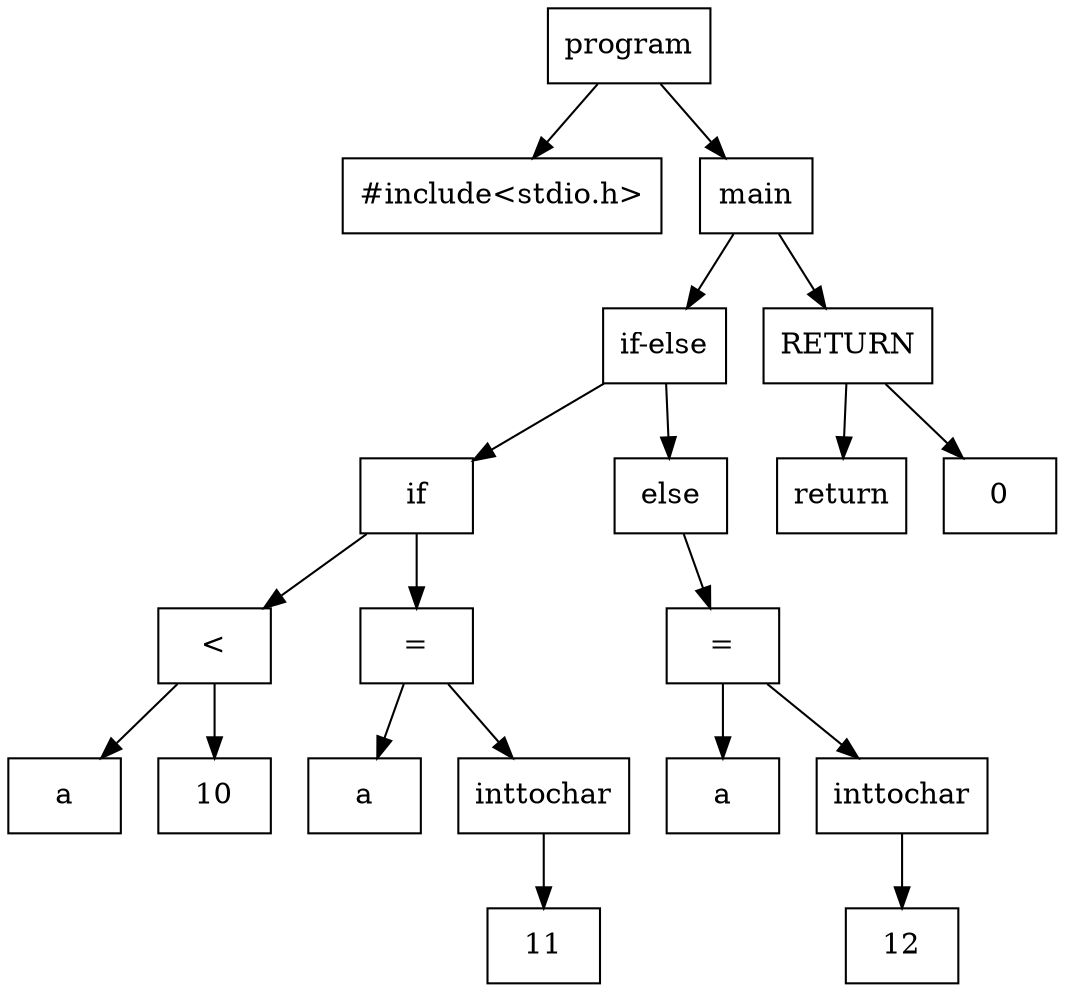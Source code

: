 digraph ParseTree {
  node [shape=box];
  "0x60d094ca6d30" [label="program"];
  "0x60d094ca6d30" -> "0x60d094ca6570";
  "0x60d094ca6570" [label="#include<stdio.h>"];
  "0x60d094ca6d30" -> "0x60d094ca6cf0";
  "0x60d094ca6cf0" [label="main"];
  "0x60d094ca6cf0" -> "0x60d094ca6b30";
  "0x60d094ca6b30" [label="if-else"];
  "0x60d094ca6b30" -> "0x60d094ca6af0";
  "0x60d094ca6af0" [label="if"];
  "0x60d094ca6af0" -> "0x60d094ca6750";
  "0x60d094ca6750" [label="<"];
  "0x60d094ca6750" -> "0x60d094ca6670";
  "0x60d094ca6670" [label="a"];
  "0x60d094ca6750" -> "0x60d094ca6710";
  "0x60d094ca6710" [label="10"];
  "0x60d094ca6af0" -> "0x60d094ca68b0";
  "0x60d094ca68b0" [label="="];
  "0x60d094ca68b0" -> "0x60d094ca6830";
  "0x60d094ca6830" [label="a"];
  "0x60d094ca68b0" -> "0x60d094ca6870";
  "0x60d094ca6870" [label="inttochar"];
  "0x60d094ca6870" -> "0x60d094ca67f0";
  "0x60d094ca67f0" [label="11"];
  "0x60d094ca6b30" -> "0x60d094ca6ab0";
  "0x60d094ca6ab0" [label="else"];
  "0x60d094ca6ab0" -> "0x60d094ca6a70";
  "0x60d094ca6a70" [label="="];
  "0x60d094ca6a70" -> "0x60d094ca69f0";
  "0x60d094ca69f0" [label="a"];
  "0x60d094ca6a70" -> "0x60d094ca6a30";
  "0x60d094ca6a30" [label="inttochar"];
  "0x60d094ca6a30" -> "0x60d094ca69b0";
  "0x60d094ca69b0" [label="12"];
  "0x60d094ca6cf0" -> "0x60d094ca6cb0";
  "0x60d094ca6cb0" [label="RETURN"];
  "0x60d094ca6cb0" -> "0x60d094ca6c70";
  "0x60d094ca6c70" [label="return"];
  "0x60d094ca6cb0" -> "0x60d094ca6c30";
  "0x60d094ca6c30" [label="0"];
}
